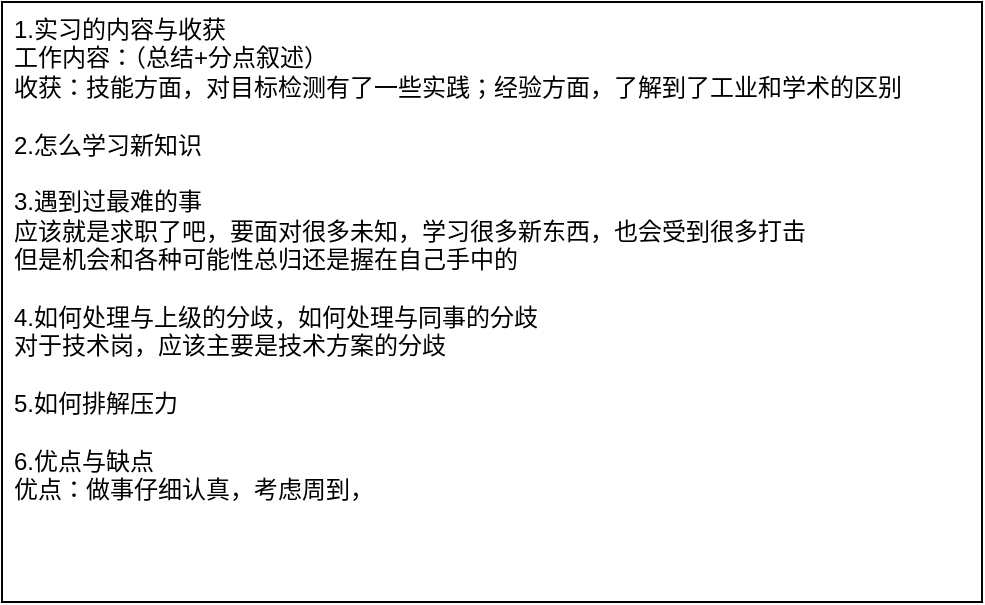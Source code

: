 <mxfile version="24.7.8">
  <diagram name="第 1 页" id="Rx1fUuhY_IRhLyzXzS_3">
    <mxGraphModel dx="1192" dy="433" grid="1" gridSize="10" guides="1" tooltips="1" connect="1" arrows="1" fold="1" page="0" pageScale="1" pageWidth="827" pageHeight="1169" math="0" shadow="0">
      <root>
        <mxCell id="0" />
        <mxCell id="1" parent="0" />
        <mxCell id="AXEMRqHJ4q1Q8EE62VlG-1" value="1.实习的内容与收获&lt;div&gt;工作内容：（总结+分点叙述）&lt;/div&gt;&lt;div&gt;收获：&lt;span style=&quot;background-color: initial;&quot;&gt;技能方面，对目标检测有了一些实践；&lt;/span&gt;&lt;span style=&quot;background-color: initial;&quot;&gt;经验方面，了解到了工业和学术的区别&lt;/span&gt;&lt;/div&gt;&lt;div&gt;&lt;br&gt;&lt;/div&gt;&lt;div&gt;2.怎么学习新知识&lt;/div&gt;&lt;div&gt;&lt;br&gt;&lt;/div&gt;&lt;div&gt;3.遇到过最难的事&lt;/div&gt;&lt;div&gt;应该就是求职了吧，要面对很多未知，学习很多新东西，也会受到很多打击&lt;/div&gt;&lt;div&gt;但是机会和各种可能性总归还是握在自己手中的&lt;/div&gt;&lt;div&gt;&lt;br&gt;&lt;/div&gt;&lt;div&gt;4.如何处理与上级的分歧，如何处理与同事的分歧&lt;/div&gt;&lt;div&gt;对于技术岗，应该主要是技术方案的分歧&lt;/div&gt;&lt;div&gt;&lt;br&gt;&lt;/div&gt;&lt;div&gt;5.如何排解压力&lt;/div&gt;&lt;div&gt;&lt;br&gt;&lt;/div&gt;&lt;div&gt;6.优点与缺点&lt;/div&gt;&lt;div&gt;优点：做事仔细认真，考虑周到，&lt;/div&gt;" style="rounded=0;whiteSpace=wrap;html=1;align=left;verticalAlign=top;spacingLeft=4;" vertex="1" parent="1">
          <mxGeometry x="-320" y="90" width="490" height="300" as="geometry" />
        </mxCell>
      </root>
    </mxGraphModel>
  </diagram>
</mxfile>
